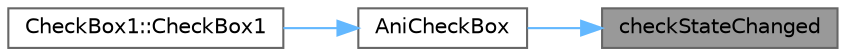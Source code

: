 digraph "checkStateChanged"
{
 // LATEX_PDF_SIZE
  bgcolor="transparent";
  edge [fontname=Helvetica,fontsize=10,labelfontname=Helvetica,labelfontsize=10];
  node [fontname=Helvetica,fontsize=10,shape=box,height=0.2,width=0.4];
  rankdir="RL";
  Node1 [id="Node000001",label="checkStateChanged",height=0.2,width=0.4,color="gray40", fillcolor="grey60", style="filled", fontcolor="black",tooltip="复选框状态变化处理"];
  Node1 -> Node2 [id="edge1_Node000001_Node000002",dir="back",color="steelblue1",style="solid",tooltip=" "];
  Node2 [id="Node000002",label="AniCheckBox",height=0.2,width=0.4,color="grey40", fillcolor="white", style="filled",URL="$class_ani_check_box.html#ac752869c63b505509482f4527a4f27a7",tooltip="构造函数，初始化复选框"];
  Node2 -> Node3 [id="edge2_Node000002_Node000003",dir="back",color="steelblue1",style="solid",tooltip=" "];
  Node3 [id="Node000003",label="CheckBox1::CheckBox1",height=0.2,width=0.4,color="grey40", fillcolor="white", style="filled",URL="$class_check_box1.html#a18d8ef3df72adc394e26952015bff615",tooltip="构造函数，初始化复选框"];
}
